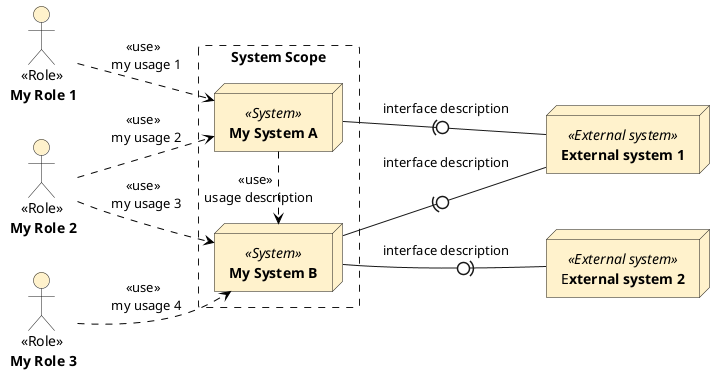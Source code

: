 @startuml system context(design)
left to right direction


:    <<Role>>\n **My Role 1**: as r1 #fff2cc
:    <<Role>>\n **My Role 2**: as r2 #fff2cc
:    <<Role>>\n **My Role 3**: as r3 #fff2cc

rectangle "System Scope" as SystemScope #line.dashed{
    node "**My System A**" << System >> as a #fff2cc
    node "**My System B**" << System >> as b #fff2cc
}

node "**External system 1**" << External system >> as ex1 #fff2cc
node "E**xternal system 2**" << External system >> as ex2 #fff2cc

r1 --> a  #black;line.dashed;:<<use>> \n my usage 1
r2 --> a  #black;line.dashed;:<<use>> \n my usage 2
r2 --> b  #black;line.dashed;:<<use>> \n my usage 3
r3 --> b  #black;line.dashed;:<<use>> \n my usage 4

a -r-> b  #black;line.dashed;:<<use>> \n usage description

a -(0- ex1: interface description
b -(0- ex1: interface description
b -0)- ex2: interface description

@enduml